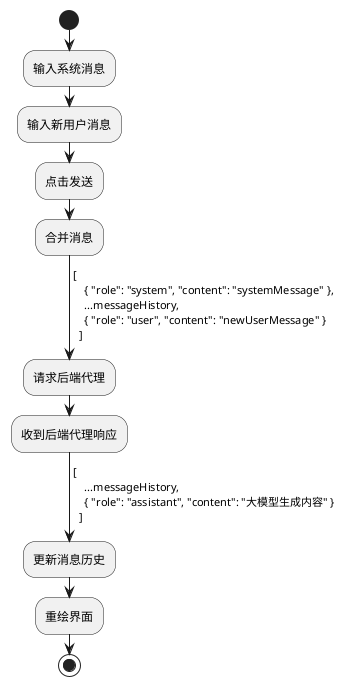 @startuml
start

:输入系统消息;

:输入新用户消息;

:点击发送;

:合并消息;

->[
    { "role": "system", "content": "systemMessage" },
    ...messageHistory,
    { "role": "user", "content": "newUserMessage" }
  ];

:请求后端代理;

:收到后端代理响应;

->[
    ...messageHistory,
    { "role": "assistant", "content": "大模型生成内容" }
  ];

:更新消息历史;

:重绘界面;

stop
@enduml